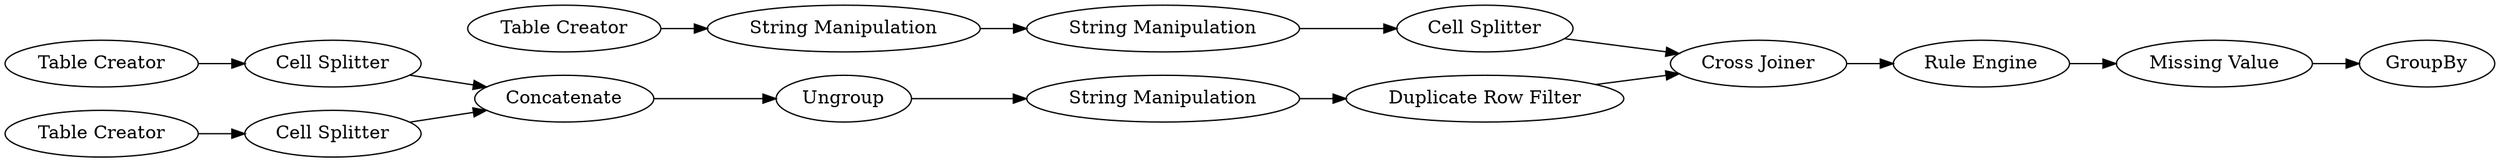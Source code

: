 digraph {
	43 -> 22
	44 -> 39
	22 -> 24
	24 -> 44
	40 -> 28
	27 -> 38
	42 -> 40
	1 -> 30
	30 -> 27
	3 -> 42
	38 -> 29
	29 -> 43
	28 -> 22
	2 -> 31
	31 -> 27
	24 [label="Rule Engine"]
	27 [label=Concatenate]
	43 [label="Duplicate Row Filter"]
	1 [label="Table Creator"]
	42 [label="String Manipulation"]
	44 [label="Missing Value"]
	22 [label="Cross Joiner"]
	38 [label=Ungroup]
	31 [label="Cell Splitter"]
	28 [label="Cell Splitter"]
	29 [label="String Manipulation"]
	40 [label="String Manipulation"]
	39 [label=GroupBy]
	30 [label="Cell Splitter"]
	3 [label="Table Creator"]
	2 [label="Table Creator"]
	rankdir=LR
}
